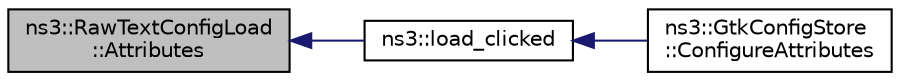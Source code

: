 digraph "ns3::RawTextConfigLoad::Attributes"
{
  edge [fontname="Helvetica",fontsize="10",labelfontname="Helvetica",labelfontsize="10"];
  node [fontname="Helvetica",fontsize="10",shape=record];
  rankdir="LR";
  Node1 [label="ns3::RawTextConfigLoad\l::Attributes",height=0.2,width=0.4,color="black", fillcolor="grey75", style="filled", fontcolor="black"];
  Node1 -> Node2 [dir="back",color="midnightblue",fontsize="10",style="solid"];
  Node2 [label="ns3::load_clicked",height=0.2,width=0.4,color="black", fillcolor="white", style="filled",URL="$d7/d2e/namespacens3.html#af9d871af0ea7b7c0992c485a09016e08"];
  Node2 -> Node3 [dir="back",color="midnightblue",fontsize="10",style="solid"];
  Node3 [label="ns3::GtkConfigStore\l::ConfigureAttributes",height=0.2,width=0.4,color="black", fillcolor="white", style="filled",URL="$db/dd5/classns3_1_1GtkConfigStore.html#a95d2d8169cd6a9770af48f7cf62d24fb"];
}
